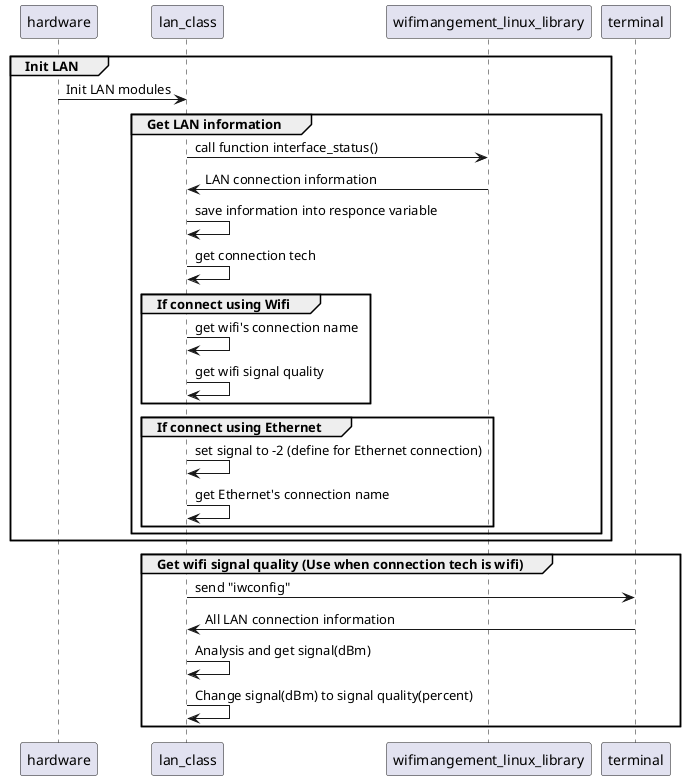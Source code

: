 ' Created on: Oct 21, 2023
' Author: selina

@startuml wwan module class

group Init LAN
    hardware -> lan_class : Init LAN modules 

    group Get LAN information
        lan_class -> wifimangement_linux_library : call function interface_status()
        lan_class <- wifimangement_linux_library : LAN connection information
        lan_class -> lan_class : save information into responce variable
        lan_class -> lan_class : get connection tech
        group If connect using Wifi
            lan_class -> lan_class : get wifi's connection name
            lan_class -> lan_class : get wifi signal quality
        end
        group If connect using Ethernet
            lan_class -> lan_class : set signal to -2 (define for Ethernet connection)
            lan_class -> lan_class : get Ethernet's connection name
        end
    end
end

group Get wifi signal quality (Use when connection tech is wifi)
    lan_class -> terminal : send "iwconfig"
    lan_class <- terminal : All LAN connection information
    lan_class -> lan_class : Analysis and get signal(dBm)
    lan_class -> lan_class : Change signal(dBm) to signal quality(percent)
end

@enduml